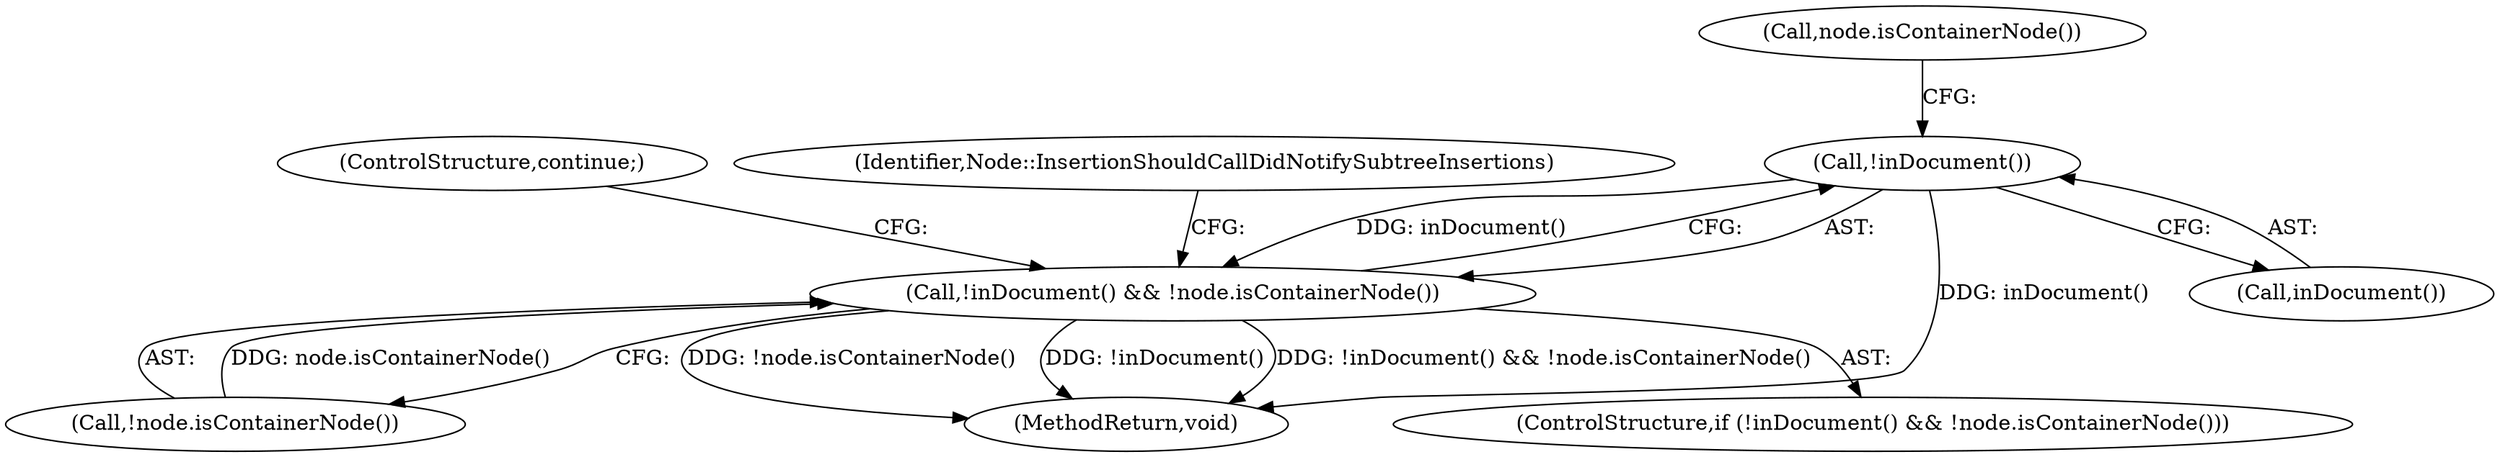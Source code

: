 digraph "1_Chrome_eb4d5d9ab41449b79fcf6f84d8983be2b12bd490@del" {
"1000110" [label="(Call,!inDocument())"];
"1000109" [label="(Call,!inDocument() && !node.isContainerNode())"];
"1000136" [label="(MethodReturn,void)"];
"1000111" [label="(Call,inDocument())"];
"1000110" [label="(Call,!inDocument())"];
"1000109" [label="(Call,!inDocument() && !node.isContainerNode())"];
"1000112" [label="(Call,!node.isContainerNode())"];
"1000113" [label="(Call,node.isContainerNode())"];
"1000114" [label="(ControlStructure,continue;)"];
"1000108" [label="(ControlStructure,if (!inDocument() && !node.isContainerNode()))"];
"1000117" [label="(Identifier,Node::InsertionShouldCallDidNotifySubtreeInsertions)"];
"1000110" -> "1000109"  [label="AST: "];
"1000110" -> "1000111"  [label="CFG: "];
"1000111" -> "1000110"  [label="AST: "];
"1000113" -> "1000110"  [label="CFG: "];
"1000109" -> "1000110"  [label="CFG: "];
"1000110" -> "1000136"  [label="DDG: inDocument()"];
"1000110" -> "1000109"  [label="DDG: inDocument()"];
"1000109" -> "1000108"  [label="AST: "];
"1000109" -> "1000112"  [label="CFG: "];
"1000112" -> "1000109"  [label="AST: "];
"1000114" -> "1000109"  [label="CFG: "];
"1000117" -> "1000109"  [label="CFG: "];
"1000109" -> "1000136"  [label="DDG: !inDocument() && !node.isContainerNode()"];
"1000109" -> "1000136"  [label="DDG: !node.isContainerNode()"];
"1000109" -> "1000136"  [label="DDG: !inDocument()"];
"1000112" -> "1000109"  [label="DDG: node.isContainerNode()"];
}
